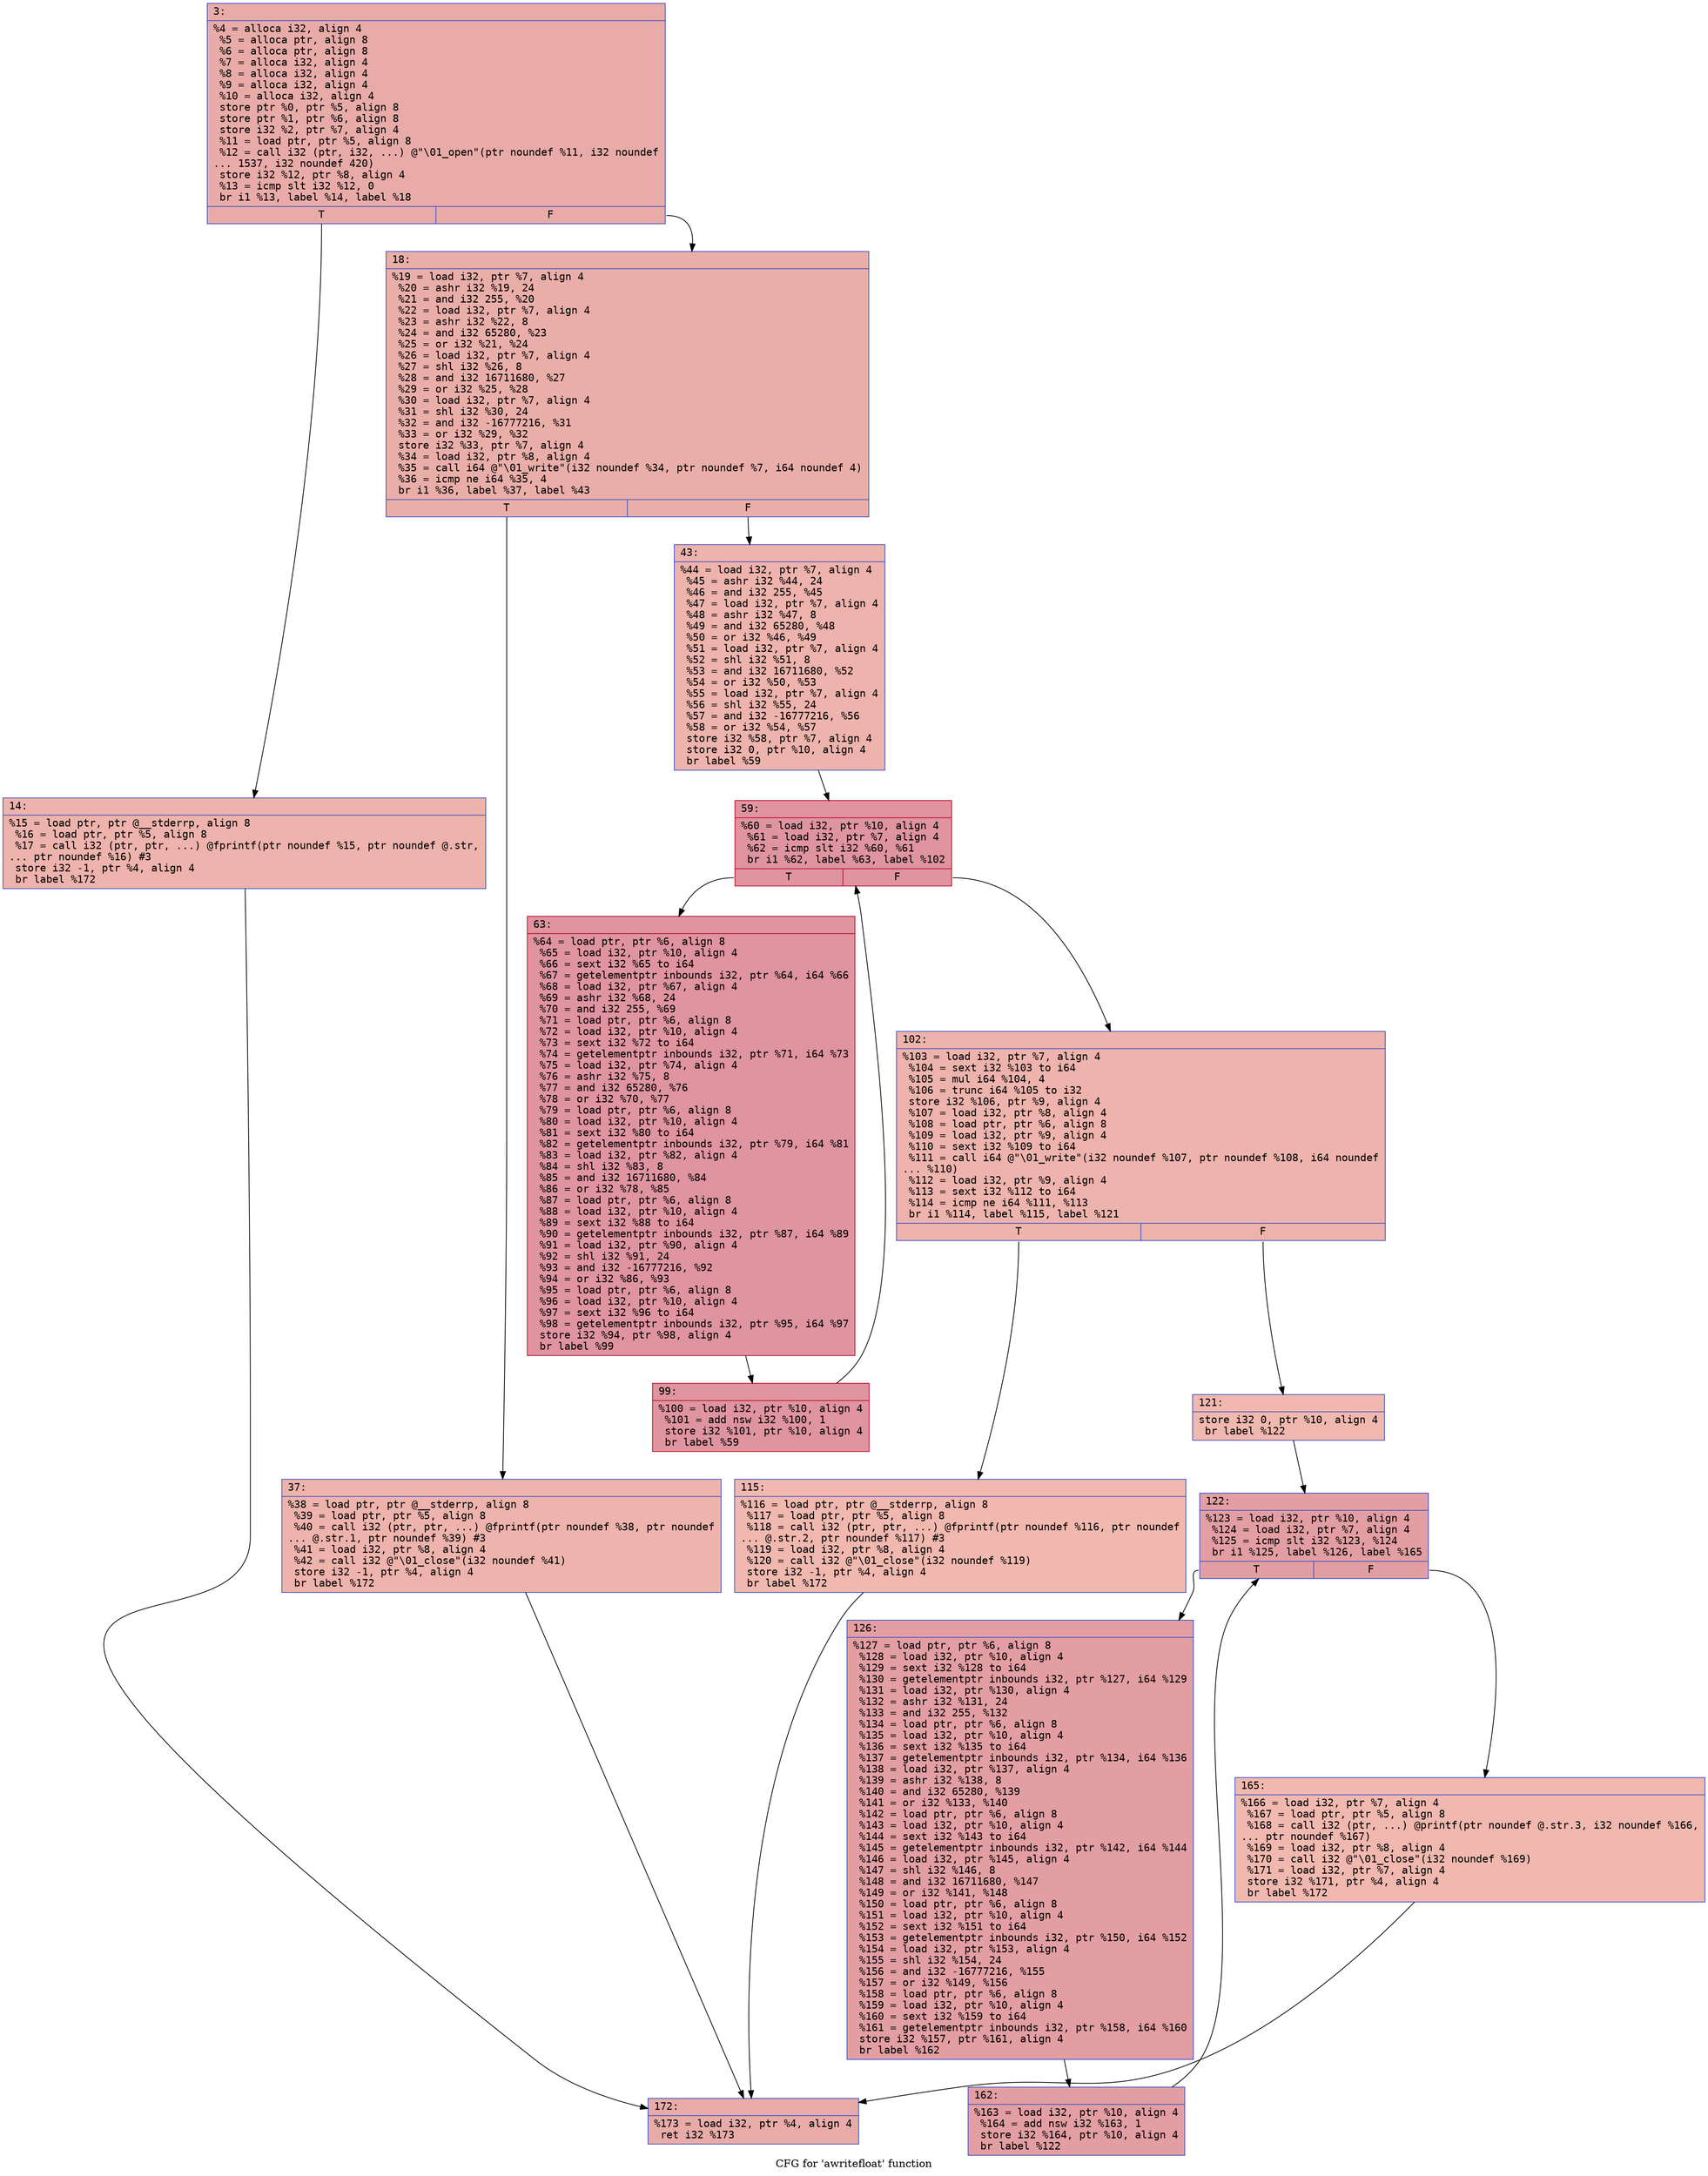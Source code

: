 digraph "CFG for 'awritefloat' function" {
	label="CFG for 'awritefloat' function";

	Node0x600000cbdf40 [shape=record,color="#3d50c3ff", style=filled, fillcolor="#cc403a70" fontname="Courier",label="{3:\l|  %4 = alloca i32, align 4\l  %5 = alloca ptr, align 8\l  %6 = alloca ptr, align 8\l  %7 = alloca i32, align 4\l  %8 = alloca i32, align 4\l  %9 = alloca i32, align 4\l  %10 = alloca i32, align 4\l  store ptr %0, ptr %5, align 8\l  store ptr %1, ptr %6, align 8\l  store i32 %2, ptr %7, align 4\l  %11 = load ptr, ptr %5, align 8\l  %12 = call i32 (ptr, i32, ...) @\"\\01_open\"(ptr noundef %11, i32 noundef\l... 1537, i32 noundef 420)\l  store i32 %12, ptr %8, align 4\l  %13 = icmp slt i32 %12, 0\l  br i1 %13, label %14, label %18\l|{<s0>T|<s1>F}}"];
	Node0x600000cbdf40:s0 -> Node0x600000cbdf90[tooltip="3 -> 14\nProbability 37.50%" ];
	Node0x600000cbdf40:s1 -> Node0x600000cbdfe0[tooltip="3 -> 18\nProbability 62.50%" ];
	Node0x600000cbdf90 [shape=record,color="#3d50c3ff", style=filled, fillcolor="#d6524470" fontname="Courier",label="{14:\l|  %15 = load ptr, ptr @__stderrp, align 8\l  %16 = load ptr, ptr %5, align 8\l  %17 = call i32 (ptr, ptr, ...) @fprintf(ptr noundef %15, ptr noundef @.str,\l... ptr noundef %16) #3\l  store i32 -1, ptr %4, align 4\l  br label %172\l}"];
	Node0x600000cbdf90 -> Node0x600000cbe3f0[tooltip="14 -> 172\nProbability 100.00%" ];
	Node0x600000cbdfe0 [shape=record,color="#3d50c3ff", style=filled, fillcolor="#d0473d70" fontname="Courier",label="{18:\l|  %19 = load i32, ptr %7, align 4\l  %20 = ashr i32 %19, 24\l  %21 = and i32 255, %20\l  %22 = load i32, ptr %7, align 4\l  %23 = ashr i32 %22, 8\l  %24 = and i32 65280, %23\l  %25 = or i32 %21, %24\l  %26 = load i32, ptr %7, align 4\l  %27 = shl i32 %26, 8\l  %28 = and i32 16711680, %27\l  %29 = or i32 %25, %28\l  %30 = load i32, ptr %7, align 4\l  %31 = shl i32 %30, 24\l  %32 = and i32 -16777216, %31\l  %33 = or i32 %29, %32\l  store i32 %33, ptr %7, align 4\l  %34 = load i32, ptr %8, align 4\l  %35 = call i64 @\"\\01_write\"(i32 noundef %34, ptr noundef %7, i64 noundef 4)\l  %36 = icmp ne i64 %35, 4\l  br i1 %36, label %37, label %43\l|{<s0>T|<s1>F}}"];
	Node0x600000cbdfe0:s0 -> Node0x600000cbe030[tooltip="18 -> 37\nProbability 50.00%" ];
	Node0x600000cbdfe0:s1 -> Node0x600000cbe080[tooltip="18 -> 43\nProbability 50.00%" ];
	Node0x600000cbe030 [shape=record,color="#3d50c3ff", style=filled, fillcolor="#d6524470" fontname="Courier",label="{37:\l|  %38 = load ptr, ptr @__stderrp, align 8\l  %39 = load ptr, ptr %5, align 8\l  %40 = call i32 (ptr, ptr, ...) @fprintf(ptr noundef %38, ptr noundef\l... @.str.1, ptr noundef %39) #3\l  %41 = load i32, ptr %8, align 4\l  %42 = call i32 @\"\\01_close\"(i32 noundef %41)\l  store i32 -1, ptr %4, align 4\l  br label %172\l}"];
	Node0x600000cbe030 -> Node0x600000cbe3f0[tooltip="37 -> 172\nProbability 100.00%" ];
	Node0x600000cbe080 [shape=record,color="#3d50c3ff", style=filled, fillcolor="#d6524470" fontname="Courier",label="{43:\l|  %44 = load i32, ptr %7, align 4\l  %45 = ashr i32 %44, 24\l  %46 = and i32 255, %45\l  %47 = load i32, ptr %7, align 4\l  %48 = ashr i32 %47, 8\l  %49 = and i32 65280, %48\l  %50 = or i32 %46, %49\l  %51 = load i32, ptr %7, align 4\l  %52 = shl i32 %51, 8\l  %53 = and i32 16711680, %52\l  %54 = or i32 %50, %53\l  %55 = load i32, ptr %7, align 4\l  %56 = shl i32 %55, 24\l  %57 = and i32 -16777216, %56\l  %58 = or i32 %54, %57\l  store i32 %58, ptr %7, align 4\l  store i32 0, ptr %10, align 4\l  br label %59\l}"];
	Node0x600000cbe080 -> Node0x600000cbe0d0[tooltip="43 -> 59\nProbability 100.00%" ];
	Node0x600000cbe0d0 [shape=record,color="#b70d28ff", style=filled, fillcolor="#b70d2870" fontname="Courier",label="{59:\l|  %60 = load i32, ptr %10, align 4\l  %61 = load i32, ptr %7, align 4\l  %62 = icmp slt i32 %60, %61\l  br i1 %62, label %63, label %102\l|{<s0>T|<s1>F}}"];
	Node0x600000cbe0d0:s0 -> Node0x600000cbe120[tooltip="59 -> 63\nProbability 96.88%" ];
	Node0x600000cbe0d0:s1 -> Node0x600000cbe1c0[tooltip="59 -> 102\nProbability 3.12%" ];
	Node0x600000cbe120 [shape=record,color="#b70d28ff", style=filled, fillcolor="#b70d2870" fontname="Courier",label="{63:\l|  %64 = load ptr, ptr %6, align 8\l  %65 = load i32, ptr %10, align 4\l  %66 = sext i32 %65 to i64\l  %67 = getelementptr inbounds i32, ptr %64, i64 %66\l  %68 = load i32, ptr %67, align 4\l  %69 = ashr i32 %68, 24\l  %70 = and i32 255, %69\l  %71 = load ptr, ptr %6, align 8\l  %72 = load i32, ptr %10, align 4\l  %73 = sext i32 %72 to i64\l  %74 = getelementptr inbounds i32, ptr %71, i64 %73\l  %75 = load i32, ptr %74, align 4\l  %76 = ashr i32 %75, 8\l  %77 = and i32 65280, %76\l  %78 = or i32 %70, %77\l  %79 = load ptr, ptr %6, align 8\l  %80 = load i32, ptr %10, align 4\l  %81 = sext i32 %80 to i64\l  %82 = getelementptr inbounds i32, ptr %79, i64 %81\l  %83 = load i32, ptr %82, align 4\l  %84 = shl i32 %83, 8\l  %85 = and i32 16711680, %84\l  %86 = or i32 %78, %85\l  %87 = load ptr, ptr %6, align 8\l  %88 = load i32, ptr %10, align 4\l  %89 = sext i32 %88 to i64\l  %90 = getelementptr inbounds i32, ptr %87, i64 %89\l  %91 = load i32, ptr %90, align 4\l  %92 = shl i32 %91, 24\l  %93 = and i32 -16777216, %92\l  %94 = or i32 %86, %93\l  %95 = load ptr, ptr %6, align 8\l  %96 = load i32, ptr %10, align 4\l  %97 = sext i32 %96 to i64\l  %98 = getelementptr inbounds i32, ptr %95, i64 %97\l  store i32 %94, ptr %98, align 4\l  br label %99\l}"];
	Node0x600000cbe120 -> Node0x600000cbe170[tooltip="63 -> 99\nProbability 100.00%" ];
	Node0x600000cbe170 [shape=record,color="#b70d28ff", style=filled, fillcolor="#b70d2870" fontname="Courier",label="{99:\l|  %100 = load i32, ptr %10, align 4\l  %101 = add nsw i32 %100, 1\l  store i32 %101, ptr %10, align 4\l  br label %59\l}"];
	Node0x600000cbe170 -> Node0x600000cbe0d0[tooltip="99 -> 59\nProbability 100.00%" ];
	Node0x600000cbe1c0 [shape=record,color="#3d50c3ff", style=filled, fillcolor="#d6524470" fontname="Courier",label="{102:\l|  %103 = load i32, ptr %7, align 4\l  %104 = sext i32 %103 to i64\l  %105 = mul i64 %104, 4\l  %106 = trunc i64 %105 to i32\l  store i32 %106, ptr %9, align 4\l  %107 = load i32, ptr %8, align 4\l  %108 = load ptr, ptr %6, align 8\l  %109 = load i32, ptr %9, align 4\l  %110 = sext i32 %109 to i64\l  %111 = call i64 @\"\\01_write\"(i32 noundef %107, ptr noundef %108, i64 noundef\l... %110)\l  %112 = load i32, ptr %9, align 4\l  %113 = sext i32 %112 to i64\l  %114 = icmp ne i64 %111, %113\l  br i1 %114, label %115, label %121\l|{<s0>T|<s1>F}}"];
	Node0x600000cbe1c0:s0 -> Node0x600000cbe210[tooltip="102 -> 115\nProbability 50.00%" ];
	Node0x600000cbe1c0:s1 -> Node0x600000cbe260[tooltip="102 -> 121\nProbability 50.00%" ];
	Node0x600000cbe210 [shape=record,color="#3d50c3ff", style=filled, fillcolor="#dc5d4a70" fontname="Courier",label="{115:\l|  %116 = load ptr, ptr @__stderrp, align 8\l  %117 = load ptr, ptr %5, align 8\l  %118 = call i32 (ptr, ptr, ...) @fprintf(ptr noundef %116, ptr noundef\l... @.str.2, ptr noundef %117) #3\l  %119 = load i32, ptr %8, align 4\l  %120 = call i32 @\"\\01_close\"(i32 noundef %119)\l  store i32 -1, ptr %4, align 4\l  br label %172\l}"];
	Node0x600000cbe210 -> Node0x600000cbe3f0[tooltip="115 -> 172\nProbability 100.00%" ];
	Node0x600000cbe260 [shape=record,color="#3d50c3ff", style=filled, fillcolor="#dc5d4a70" fontname="Courier",label="{121:\l|  store i32 0, ptr %10, align 4\l  br label %122\l}"];
	Node0x600000cbe260 -> Node0x600000cbe2b0[tooltip="121 -> 122\nProbability 100.00%" ];
	Node0x600000cbe2b0 [shape=record,color="#3d50c3ff", style=filled, fillcolor="#be242e70" fontname="Courier",label="{122:\l|  %123 = load i32, ptr %10, align 4\l  %124 = load i32, ptr %7, align 4\l  %125 = icmp slt i32 %123, %124\l  br i1 %125, label %126, label %165\l|{<s0>T|<s1>F}}"];
	Node0x600000cbe2b0:s0 -> Node0x600000cbe300[tooltip="122 -> 126\nProbability 96.88%" ];
	Node0x600000cbe2b0:s1 -> Node0x600000cbe3a0[tooltip="122 -> 165\nProbability 3.12%" ];
	Node0x600000cbe300 [shape=record,color="#3d50c3ff", style=filled, fillcolor="#be242e70" fontname="Courier",label="{126:\l|  %127 = load ptr, ptr %6, align 8\l  %128 = load i32, ptr %10, align 4\l  %129 = sext i32 %128 to i64\l  %130 = getelementptr inbounds i32, ptr %127, i64 %129\l  %131 = load i32, ptr %130, align 4\l  %132 = ashr i32 %131, 24\l  %133 = and i32 255, %132\l  %134 = load ptr, ptr %6, align 8\l  %135 = load i32, ptr %10, align 4\l  %136 = sext i32 %135 to i64\l  %137 = getelementptr inbounds i32, ptr %134, i64 %136\l  %138 = load i32, ptr %137, align 4\l  %139 = ashr i32 %138, 8\l  %140 = and i32 65280, %139\l  %141 = or i32 %133, %140\l  %142 = load ptr, ptr %6, align 8\l  %143 = load i32, ptr %10, align 4\l  %144 = sext i32 %143 to i64\l  %145 = getelementptr inbounds i32, ptr %142, i64 %144\l  %146 = load i32, ptr %145, align 4\l  %147 = shl i32 %146, 8\l  %148 = and i32 16711680, %147\l  %149 = or i32 %141, %148\l  %150 = load ptr, ptr %6, align 8\l  %151 = load i32, ptr %10, align 4\l  %152 = sext i32 %151 to i64\l  %153 = getelementptr inbounds i32, ptr %150, i64 %152\l  %154 = load i32, ptr %153, align 4\l  %155 = shl i32 %154, 24\l  %156 = and i32 -16777216, %155\l  %157 = or i32 %149, %156\l  %158 = load ptr, ptr %6, align 8\l  %159 = load i32, ptr %10, align 4\l  %160 = sext i32 %159 to i64\l  %161 = getelementptr inbounds i32, ptr %158, i64 %160\l  store i32 %157, ptr %161, align 4\l  br label %162\l}"];
	Node0x600000cbe300 -> Node0x600000cbe350[tooltip="126 -> 162\nProbability 100.00%" ];
	Node0x600000cbe350 [shape=record,color="#3d50c3ff", style=filled, fillcolor="#be242e70" fontname="Courier",label="{162:\l|  %163 = load i32, ptr %10, align 4\l  %164 = add nsw i32 %163, 1\l  store i32 %164, ptr %10, align 4\l  br label %122\l}"];
	Node0x600000cbe350 -> Node0x600000cbe2b0[tooltip="162 -> 122\nProbability 100.00%" ];
	Node0x600000cbe3a0 [shape=record,color="#3d50c3ff", style=filled, fillcolor="#dc5d4a70" fontname="Courier",label="{165:\l|  %166 = load i32, ptr %7, align 4\l  %167 = load ptr, ptr %5, align 8\l  %168 = call i32 (ptr, ...) @printf(ptr noundef @.str.3, i32 noundef %166,\l... ptr noundef %167)\l  %169 = load i32, ptr %8, align 4\l  %170 = call i32 @\"\\01_close\"(i32 noundef %169)\l  %171 = load i32, ptr %7, align 4\l  store i32 %171, ptr %4, align 4\l  br label %172\l}"];
	Node0x600000cbe3a0 -> Node0x600000cbe3f0[tooltip="165 -> 172\nProbability 100.00%" ];
	Node0x600000cbe3f0 [shape=record,color="#3d50c3ff", style=filled, fillcolor="#cc403a70" fontname="Courier",label="{172:\l|  %173 = load i32, ptr %4, align 4\l  ret i32 %173\l}"];
}
